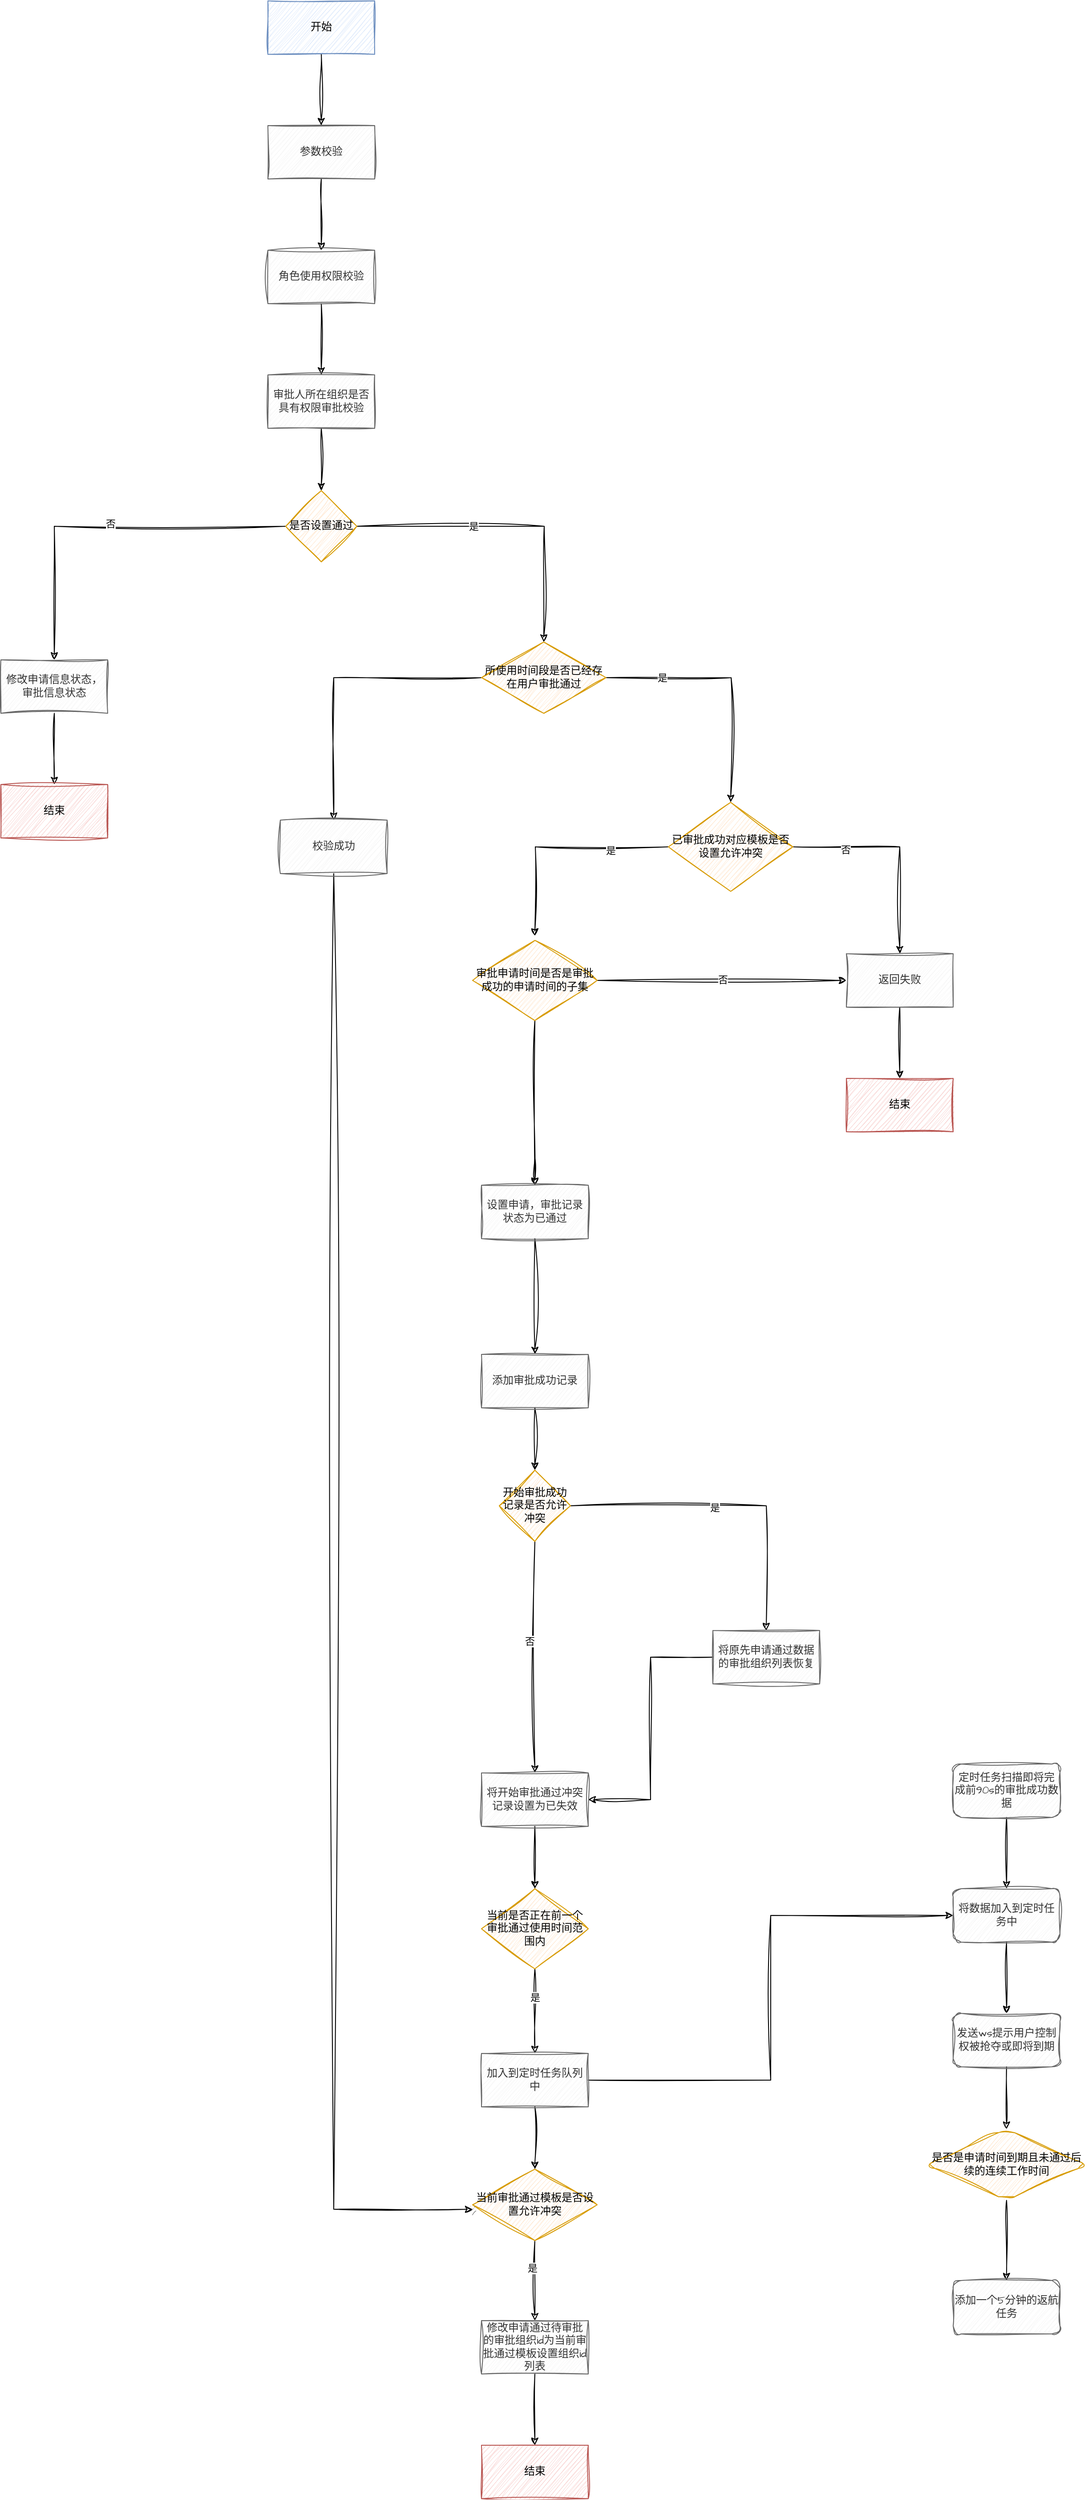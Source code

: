 <mxfile version="26.0.11">
  <diagram id="C5RBs43oDa-KdzZeNtuy" name="Page-1">
    <mxGraphModel dx="1061" dy="570" grid="1" gridSize="10" guides="1" tooltips="1" connect="1" arrows="1" fold="1" page="1" pageScale="1" pageWidth="827" pageHeight="1169" math="0" shadow="0">
      <root>
        <mxCell id="WIyWlLk6GJQsqaUBKTNV-0" />
        <mxCell id="WIyWlLk6GJQsqaUBKTNV-1" parent="WIyWlLk6GJQsqaUBKTNV-0" />
        <mxCell id="VaRAnJZeEG1DX4EoweuF-4" value="" style="edgeStyle=orthogonalEdgeStyle;rounded=0;sketch=1;hachureGap=4;jiggle=2;curveFitting=1;orthogonalLoop=1;jettySize=auto;html=1;fontFamily=Architects Daughter;fontSource=https%3A%2F%2Ffonts.googleapis.com%2Fcss%3Ffamily%3DArchitects%2BDaughter;" edge="1" parent="WIyWlLk6GJQsqaUBKTNV-1" source="VaRAnJZeEG1DX4EoweuF-2" target="VaRAnJZeEG1DX4EoweuF-3">
          <mxGeometry relative="1" as="geometry" />
        </mxCell>
        <mxCell id="VaRAnJZeEG1DX4EoweuF-2" value="开始" style="rounded=0;whiteSpace=wrap;html=1;sketch=1;hachureGap=4;jiggle=2;curveFitting=1;fontFamily=Architects Daughter;fontSource=https%3A%2F%2Ffonts.googleapis.com%2Fcss%3Ffamily%3DArchitects%2BDaughter;fillColor=#dae8fc;strokeColor=#6c8ebf;" vertex="1" parent="WIyWlLk6GJQsqaUBKTNV-1">
          <mxGeometry x="340" y="80" width="120" height="60" as="geometry" />
        </mxCell>
        <mxCell id="VaRAnJZeEG1DX4EoweuF-6" value="" style="edgeStyle=orthogonalEdgeStyle;rounded=0;sketch=1;hachureGap=4;jiggle=2;curveFitting=1;orthogonalLoop=1;jettySize=auto;html=1;fontFamily=Architects Daughter;fontSource=https%3A%2F%2Ffonts.googleapis.com%2Fcss%3Ffamily%3DArchitects%2BDaughter;" edge="1" parent="WIyWlLk6GJQsqaUBKTNV-1" source="VaRAnJZeEG1DX4EoweuF-3" target="VaRAnJZeEG1DX4EoweuF-5">
          <mxGeometry relative="1" as="geometry" />
        </mxCell>
        <mxCell id="VaRAnJZeEG1DX4EoweuF-3" value="参数校验" style="rounded=0;whiteSpace=wrap;html=1;sketch=1;hachureGap=4;jiggle=2;curveFitting=1;fontFamily=Architects Daughter;fontSource=https%3A%2F%2Ffonts.googleapis.com%2Fcss%3Ffamily%3DArchitects%2BDaughter;fillColor=#f5f5f5;strokeColor=#666666;fontColor=#333333;" vertex="1" parent="WIyWlLk6GJQsqaUBKTNV-1">
          <mxGeometry x="340" y="220" width="120" height="60" as="geometry" />
        </mxCell>
        <mxCell id="VaRAnJZeEG1DX4EoweuF-8" value="" style="edgeStyle=orthogonalEdgeStyle;rounded=0;sketch=1;hachureGap=4;jiggle=2;curveFitting=1;orthogonalLoop=1;jettySize=auto;html=1;fontFamily=Architects Daughter;fontSource=https%3A%2F%2Ffonts.googleapis.com%2Fcss%3Ffamily%3DArchitects%2BDaughter;" edge="1" parent="WIyWlLk6GJQsqaUBKTNV-1" source="VaRAnJZeEG1DX4EoweuF-5" target="VaRAnJZeEG1DX4EoweuF-7">
          <mxGeometry relative="1" as="geometry" />
        </mxCell>
        <mxCell id="VaRAnJZeEG1DX4EoweuF-5" value="角色使用权限校验" style="rounded=0;whiteSpace=wrap;html=1;sketch=1;hachureGap=4;jiggle=2;curveFitting=1;fontFamily=Architects Daughter;fontSource=https%3A%2F%2Ffonts.googleapis.com%2Fcss%3Ffamily%3DArchitects%2BDaughter;fillColor=#f5f5f5;strokeColor=#666666;fontColor=#333333;" vertex="1" parent="WIyWlLk6GJQsqaUBKTNV-1">
          <mxGeometry x="340" y="360" width="120" height="60" as="geometry" />
        </mxCell>
        <mxCell id="VaRAnJZeEG1DX4EoweuF-10" value="" style="edgeStyle=orthogonalEdgeStyle;rounded=0;sketch=1;hachureGap=4;jiggle=2;curveFitting=1;orthogonalLoop=1;jettySize=auto;html=1;fontFamily=Architects Daughter;fontSource=https%3A%2F%2Ffonts.googleapis.com%2Fcss%3Ffamily%3DArchitects%2BDaughter;" edge="1" parent="WIyWlLk6GJQsqaUBKTNV-1" source="VaRAnJZeEG1DX4EoweuF-7" target="VaRAnJZeEG1DX4EoweuF-9">
          <mxGeometry relative="1" as="geometry" />
        </mxCell>
        <mxCell id="VaRAnJZeEG1DX4EoweuF-7" value="审批人所在组织是否具有权限审批校验" style="rounded=0;whiteSpace=wrap;html=1;sketch=1;hachureGap=4;jiggle=2;curveFitting=1;fontFamily=Architects Daughter;fontSource=https%3A%2F%2Ffonts.googleapis.com%2Fcss%3Ffamily%3DArchitects%2BDaughter;fillColor=#f5f5f5;strokeColor=#666666;fontColor=#333333;" vertex="1" parent="WIyWlLk6GJQsqaUBKTNV-1">
          <mxGeometry x="340" y="500" width="120" height="60" as="geometry" />
        </mxCell>
        <mxCell id="VaRAnJZeEG1DX4EoweuF-12" value="" style="edgeStyle=orthogonalEdgeStyle;rounded=0;sketch=1;hachureGap=4;jiggle=2;curveFitting=1;orthogonalLoop=1;jettySize=auto;html=1;fontFamily=Architects Daughter;fontSource=https%3A%2F%2Ffonts.googleapis.com%2Fcss%3Ffamily%3DArchitects%2BDaughter;" edge="1" parent="WIyWlLk6GJQsqaUBKTNV-1" source="VaRAnJZeEG1DX4EoweuF-9" target="VaRAnJZeEG1DX4EoweuF-11">
          <mxGeometry relative="1" as="geometry" />
        </mxCell>
        <mxCell id="VaRAnJZeEG1DX4EoweuF-13" value="否" style="edgeLabel;html=1;align=center;verticalAlign=middle;resizable=0;points=[];sketch=1;hachureGap=4;jiggle=2;curveFitting=1;fontFamily=Architects Daughter;fontSource=https%3A%2F%2Ffonts.googleapis.com%2Fcss%3Ffamily%3DArchitects%2BDaughter;" vertex="1" connectable="0" parent="VaRAnJZeEG1DX4EoweuF-12">
          <mxGeometry x="-0.038" y="-3" relative="1" as="geometry">
            <mxPoint as="offset" />
          </mxGeometry>
        </mxCell>
        <mxCell id="VaRAnJZeEG1DX4EoweuF-14" style="edgeStyle=orthogonalEdgeStyle;rounded=0;sketch=1;hachureGap=4;jiggle=2;curveFitting=1;orthogonalLoop=1;jettySize=auto;html=1;fontFamily=Architects Daughter;fontSource=https%3A%2F%2Ffonts.googleapis.com%2Fcss%3Ffamily%3DArchitects%2BDaughter;" edge="1" parent="WIyWlLk6GJQsqaUBKTNV-1" source="VaRAnJZeEG1DX4EoweuF-9">
          <mxGeometry relative="1" as="geometry">
            <mxPoint x="650" y="800" as="targetPoint" />
          </mxGeometry>
        </mxCell>
        <mxCell id="VaRAnJZeEG1DX4EoweuF-16" value="是" style="edgeLabel;html=1;align=center;verticalAlign=middle;resizable=0;points=[];sketch=1;hachureGap=4;jiggle=2;curveFitting=1;fontFamily=Architects Daughter;fontSource=https%3A%2F%2Ffonts.googleapis.com%2Fcss%3Ffamily%3DArchitects%2BDaughter;" vertex="1" connectable="0" parent="VaRAnJZeEG1DX4EoweuF-14">
          <mxGeometry x="-0.231" relative="1" as="geometry">
            <mxPoint as="offset" />
          </mxGeometry>
        </mxCell>
        <mxCell id="VaRAnJZeEG1DX4EoweuF-9" value="是否设置通过" style="rhombus;whiteSpace=wrap;html=1;fontFamily=Architects Daughter;fillColor=#ffe6cc;strokeColor=#d79b00;rounded=0;sketch=1;hachureGap=4;jiggle=2;curveFitting=1;fontSource=https%3A%2F%2Ffonts.googleapis.com%2Fcss%3Ffamily%3DArchitects%2BDaughter;" vertex="1" parent="WIyWlLk6GJQsqaUBKTNV-1">
          <mxGeometry x="360" y="630" width="80" height="80" as="geometry" />
        </mxCell>
        <mxCell id="VaRAnJZeEG1DX4EoweuF-47" value="" style="edgeStyle=orthogonalEdgeStyle;rounded=0;sketch=1;hachureGap=4;jiggle=2;curveFitting=1;orthogonalLoop=1;jettySize=auto;html=1;fontFamily=Architects Daughter;fontSource=https%3A%2F%2Ffonts.googleapis.com%2Fcss%3Ffamily%3DArchitects%2BDaughter;" edge="1" parent="WIyWlLk6GJQsqaUBKTNV-1" source="VaRAnJZeEG1DX4EoweuF-11" target="VaRAnJZeEG1DX4EoweuF-46">
          <mxGeometry relative="1" as="geometry" />
        </mxCell>
        <mxCell id="VaRAnJZeEG1DX4EoweuF-11" value="修改申请信息状态，审批信息状态" style="whiteSpace=wrap;html=1;fontFamily=Architects Daughter;fillColor=#f5f5f5;strokeColor=#666666;fontColor=#333333;rounded=0;sketch=1;hachureGap=4;jiggle=2;curveFitting=1;fontSource=https%3A%2F%2Ffonts.googleapis.com%2Fcss%3Ffamily%3DArchitects%2BDaughter;" vertex="1" parent="WIyWlLk6GJQsqaUBKTNV-1">
          <mxGeometry x="40" y="820" width="120" height="60" as="geometry" />
        </mxCell>
        <mxCell id="VaRAnJZeEG1DX4EoweuF-20" style="edgeStyle=orthogonalEdgeStyle;rounded=0;sketch=1;hachureGap=4;jiggle=2;curveFitting=1;orthogonalLoop=1;jettySize=auto;html=1;fontFamily=Architects Daughter;fontSource=https%3A%2F%2Ffonts.googleapis.com%2Fcss%3Ffamily%3DArchitects%2BDaughter;" edge="1" parent="WIyWlLk6GJQsqaUBKTNV-1" source="VaRAnJZeEG1DX4EoweuF-17">
          <mxGeometry relative="1" as="geometry">
            <mxPoint x="860" y="980" as="targetPoint" />
          </mxGeometry>
        </mxCell>
        <mxCell id="VaRAnJZeEG1DX4EoweuF-22" value="是" style="edgeLabel;html=1;align=center;verticalAlign=middle;resizable=0;points=[];sketch=1;hachureGap=4;jiggle=2;curveFitting=1;fontFamily=Architects Daughter;fontSource=https%3A%2F%2Ffonts.googleapis.com%2Fcss%3Ffamily%3DArchitects%2BDaughter;" vertex="1" connectable="0" parent="VaRAnJZeEG1DX4EoweuF-20">
          <mxGeometry x="-0.551" relative="1" as="geometry">
            <mxPoint as="offset" />
          </mxGeometry>
        </mxCell>
        <mxCell id="VaRAnJZeEG1DX4EoweuF-95" style="edgeStyle=orthogonalEdgeStyle;rounded=0;sketch=1;hachureGap=4;jiggle=2;curveFitting=1;orthogonalLoop=1;jettySize=auto;html=1;exitX=0;exitY=0.5;exitDx=0;exitDy=0;entryX=0.5;entryY=0;entryDx=0;entryDy=0;fontFamily=Architects Daughter;fontSource=https%3A%2F%2Ffonts.googleapis.com%2Fcss%3Ffamily%3DArchitects%2BDaughter;" edge="1" parent="WIyWlLk6GJQsqaUBKTNV-1" source="VaRAnJZeEG1DX4EoweuF-17" target="VaRAnJZeEG1DX4EoweuF-21">
          <mxGeometry relative="1" as="geometry" />
        </mxCell>
        <mxCell id="VaRAnJZeEG1DX4EoweuF-17" value="所使用时间段是否已经存在用户审批通过" style="rhombus;whiteSpace=wrap;html=1;fontFamily=Architects Daughter;fillColor=#ffe6cc;strokeColor=#d79b00;rounded=0;sketch=1;hachureGap=4;jiggle=2;curveFitting=1;fontSource=https%3A%2F%2Ffonts.googleapis.com%2Fcss%3Ffamily%3DArchitects%2BDaughter;" vertex="1" parent="WIyWlLk6GJQsqaUBKTNV-1">
          <mxGeometry x="580" y="800" width="140" height="80" as="geometry" />
        </mxCell>
        <mxCell id="VaRAnJZeEG1DX4EoweuF-102" value="" style="edgeStyle=orthogonalEdgeStyle;rounded=0;sketch=1;hachureGap=4;jiggle=2;curveFitting=1;orthogonalLoop=1;jettySize=auto;html=1;fontFamily=Architects Daughter;fontSource=https%3A%2F%2Ffonts.googleapis.com%2Fcss%3Ffamily%3DArchitects%2BDaughter;" edge="1" parent="WIyWlLk6GJQsqaUBKTNV-1" source="VaRAnJZeEG1DX4EoweuF-21" target="VaRAnJZeEG1DX4EoweuF-101">
          <mxGeometry relative="1" as="geometry">
            <Array as="points">
              <mxPoint x="414" y="2560" />
            </Array>
          </mxGeometry>
        </mxCell>
        <mxCell id="VaRAnJZeEG1DX4EoweuF-21" value="校验成功" style="whiteSpace=wrap;html=1;fontFamily=Architects Daughter;fillColor=#f5f5f5;strokeColor=#666666;fontColor=#333333;rounded=0;sketch=1;hachureGap=4;jiggle=2;curveFitting=1;fontSource=https%3A%2F%2Ffonts.googleapis.com%2Fcss%3Ffamily%3DArchitects%2BDaughter;" vertex="1" parent="WIyWlLk6GJQsqaUBKTNV-1">
          <mxGeometry x="354" y="1000" width="120" height="60" as="geometry" />
        </mxCell>
        <mxCell id="VaRAnJZeEG1DX4EoweuF-27" value="" style="edgeStyle=orthogonalEdgeStyle;rounded=0;sketch=1;hachureGap=4;jiggle=2;curveFitting=1;orthogonalLoop=1;jettySize=auto;html=1;fontFamily=Architects Daughter;fontSource=https%3A%2F%2Ffonts.googleapis.com%2Fcss%3Ffamily%3DArchitects%2BDaughter;" edge="1" parent="WIyWlLk6GJQsqaUBKTNV-1" source="VaRAnJZeEG1DX4EoweuF-23" target="VaRAnJZeEG1DX4EoweuF-26">
          <mxGeometry relative="1" as="geometry" />
        </mxCell>
        <mxCell id="VaRAnJZeEG1DX4EoweuF-28" value="否" style="edgeLabel;html=1;align=center;verticalAlign=middle;resizable=0;points=[];sketch=1;hachureGap=4;jiggle=2;curveFitting=1;fontFamily=Architects Daughter;fontSource=https%3A%2F%2Ffonts.googleapis.com%2Fcss%3Ffamily%3DArchitects%2BDaughter;" vertex="1" connectable="0" parent="VaRAnJZeEG1DX4EoweuF-27">
          <mxGeometry x="-0.509" y="-3" relative="1" as="geometry">
            <mxPoint as="offset" />
          </mxGeometry>
        </mxCell>
        <mxCell id="VaRAnJZeEG1DX4EoweuF-33" value="" style="edgeStyle=orthogonalEdgeStyle;rounded=0;sketch=1;hachureGap=4;jiggle=2;curveFitting=1;orthogonalLoop=1;jettySize=auto;html=1;fontFamily=Architects Daughter;fontSource=https%3A%2F%2Ffonts.googleapis.com%2Fcss%3Ffamily%3DArchitects%2BDaughter;" edge="1" parent="WIyWlLk6GJQsqaUBKTNV-1" source="VaRAnJZeEG1DX4EoweuF-23">
          <mxGeometry relative="1" as="geometry">
            <mxPoint x="640" y="1130" as="targetPoint" />
          </mxGeometry>
        </mxCell>
        <mxCell id="VaRAnJZeEG1DX4EoweuF-34" value="是" style="edgeLabel;html=1;align=center;verticalAlign=middle;resizable=0;points=[];sketch=1;hachureGap=4;jiggle=2;curveFitting=1;fontFamily=Architects Daughter;fontSource=https%3A%2F%2Ffonts.googleapis.com%2Fcss%3Ffamily%3DArchitects%2BDaughter;" vertex="1" connectable="0" parent="VaRAnJZeEG1DX4EoweuF-33">
          <mxGeometry x="-0.475" y="4" relative="1" as="geometry">
            <mxPoint as="offset" />
          </mxGeometry>
        </mxCell>
        <mxCell id="VaRAnJZeEG1DX4EoweuF-23" value="已审批成功对应模板是否设置允许冲突" style="rhombus;whiteSpace=wrap;html=1;fontFamily=Architects Daughter;fillColor=#ffe6cc;strokeColor=#d79b00;rounded=0;sketch=1;hachureGap=4;jiggle=2;curveFitting=1;fontSource=https%3A%2F%2Ffonts.googleapis.com%2Fcss%3Ffamily%3DArchitects%2BDaughter;" vertex="1" parent="WIyWlLk6GJQsqaUBKTNV-1">
          <mxGeometry x="790" y="980" width="140" height="100" as="geometry" />
        </mxCell>
        <mxCell id="VaRAnJZeEG1DX4EoweuF-49" value="" style="edgeStyle=orthogonalEdgeStyle;rounded=0;sketch=1;hachureGap=4;jiggle=2;curveFitting=1;orthogonalLoop=1;jettySize=auto;html=1;fontFamily=Architects Daughter;fontSource=https%3A%2F%2Ffonts.googleapis.com%2Fcss%3Ffamily%3DArchitects%2BDaughter;" edge="1" parent="WIyWlLk6GJQsqaUBKTNV-1" source="VaRAnJZeEG1DX4EoweuF-26" target="VaRAnJZeEG1DX4EoweuF-48">
          <mxGeometry relative="1" as="geometry" />
        </mxCell>
        <mxCell id="VaRAnJZeEG1DX4EoweuF-26" value="返回失败" style="whiteSpace=wrap;html=1;fontFamily=Architects Daughter;fillColor=#f5f5f5;strokeColor=#666666;fontColor=#333333;rounded=0;sketch=1;hachureGap=4;jiggle=2;curveFitting=1;fontSource=https%3A%2F%2Ffonts.googleapis.com%2Fcss%3Ffamily%3DArchitects%2BDaughter;" vertex="1" parent="WIyWlLk6GJQsqaUBKTNV-1">
          <mxGeometry x="990" y="1150" width="120" height="60" as="geometry" />
        </mxCell>
        <mxCell id="VaRAnJZeEG1DX4EoweuF-36" style="edgeStyle=orthogonalEdgeStyle;rounded=0;sketch=1;hachureGap=4;jiggle=2;curveFitting=1;orthogonalLoop=1;jettySize=auto;html=1;entryX=0;entryY=0.5;entryDx=0;entryDy=0;fontFamily=Architects Daughter;fontSource=https%3A%2F%2Ffonts.googleapis.com%2Fcss%3Ffamily%3DArchitects%2BDaughter;" edge="1" parent="WIyWlLk6GJQsqaUBKTNV-1" source="VaRAnJZeEG1DX4EoweuF-35" target="VaRAnJZeEG1DX4EoweuF-26">
          <mxGeometry relative="1" as="geometry" />
        </mxCell>
        <mxCell id="VaRAnJZeEG1DX4EoweuF-37" value="否" style="edgeLabel;html=1;align=center;verticalAlign=middle;resizable=0;points=[];sketch=1;hachureGap=4;jiggle=2;curveFitting=1;fontFamily=Architects Daughter;fontSource=https%3A%2F%2Ffonts.googleapis.com%2Fcss%3Ffamily%3DArchitects%2BDaughter;" vertex="1" connectable="0" parent="VaRAnJZeEG1DX4EoweuF-36">
          <mxGeometry x="0.003" y="1" relative="1" as="geometry">
            <mxPoint as="offset" />
          </mxGeometry>
        </mxCell>
        <mxCell id="VaRAnJZeEG1DX4EoweuF-65" style="edgeStyle=orthogonalEdgeStyle;rounded=0;sketch=1;hachureGap=4;jiggle=2;curveFitting=1;orthogonalLoop=1;jettySize=auto;html=1;exitX=0.5;exitY=1;exitDx=0;exitDy=0;entryX=0.5;entryY=0;entryDx=0;entryDy=0;fontFamily=Architects Daughter;fontSource=https%3A%2F%2Ffonts.googleapis.com%2Fcss%3Ffamily%3DArchitects%2BDaughter;" edge="1" parent="WIyWlLk6GJQsqaUBKTNV-1" source="VaRAnJZeEG1DX4EoweuF-35" target="VaRAnJZeEG1DX4EoweuF-42">
          <mxGeometry relative="1" as="geometry" />
        </mxCell>
        <mxCell id="VaRAnJZeEG1DX4EoweuF-35" value="审批申请时间是否是审批成功的申请时间的子集" style="rhombus;whiteSpace=wrap;html=1;fontFamily=Architects Daughter;fillColor=#ffe6cc;strokeColor=#d79b00;rounded=0;sketch=1;hachureGap=4;jiggle=2;curveFitting=1;fontSource=https%3A%2F%2Ffonts.googleapis.com%2Fcss%3Ffamily%3DArchitects%2BDaughter;" vertex="1" parent="WIyWlLk6GJQsqaUBKTNV-1">
          <mxGeometry x="570" y="1135" width="140" height="90" as="geometry" />
        </mxCell>
        <mxCell id="VaRAnJZeEG1DX4EoweuF-43" value="" style="edgeStyle=orthogonalEdgeStyle;rounded=0;sketch=1;hachureGap=4;jiggle=2;curveFitting=1;orthogonalLoop=1;jettySize=auto;html=1;fontFamily=Architects Daughter;fontSource=https%3A%2F%2Ffonts.googleapis.com%2Fcss%3Ffamily%3DArchitects%2BDaughter;" edge="1" parent="WIyWlLk6GJQsqaUBKTNV-1" target="VaRAnJZeEG1DX4EoweuF-42">
          <mxGeometry relative="1" as="geometry">
            <mxPoint x="640" y="1380" as="sourcePoint" />
            <Array as="points">
              <mxPoint x="641" y="1450" />
            </Array>
          </mxGeometry>
        </mxCell>
        <mxCell id="VaRAnJZeEG1DX4EoweuF-45" value="" style="edgeStyle=orthogonalEdgeStyle;rounded=0;sketch=1;hachureGap=4;jiggle=2;curveFitting=1;orthogonalLoop=1;jettySize=auto;html=1;fontFamily=Architects Daughter;fontSource=https%3A%2F%2Ffonts.googleapis.com%2Fcss%3Ffamily%3DArchitects%2BDaughter;" edge="1" parent="WIyWlLk6GJQsqaUBKTNV-1" source="VaRAnJZeEG1DX4EoweuF-42" target="VaRAnJZeEG1DX4EoweuF-44">
          <mxGeometry relative="1" as="geometry" />
        </mxCell>
        <mxCell id="VaRAnJZeEG1DX4EoweuF-42" value="设置申请，审批记录状态为已通过" style="whiteSpace=wrap;html=1;fontFamily=Architects Daughter;fillColor=#f5f5f5;strokeColor=#666666;fontColor=#333333;rounded=0;sketch=1;hachureGap=4;jiggle=2;curveFitting=1;fontSource=https%3A%2F%2Ffonts.googleapis.com%2Fcss%3Ffamily%3DArchitects%2BDaughter;" vertex="1" parent="WIyWlLk6GJQsqaUBKTNV-1">
          <mxGeometry x="580" y="1410" width="120" height="60" as="geometry" />
        </mxCell>
        <mxCell id="VaRAnJZeEG1DX4EoweuF-55" value="" style="edgeStyle=orthogonalEdgeStyle;rounded=0;sketch=1;hachureGap=4;jiggle=2;curveFitting=1;orthogonalLoop=1;jettySize=auto;html=1;fontFamily=Architects Daughter;fontSource=https%3A%2F%2Ffonts.googleapis.com%2Fcss%3Ffamily%3DArchitects%2BDaughter;" edge="1" parent="WIyWlLk6GJQsqaUBKTNV-1" source="VaRAnJZeEG1DX4EoweuF-44" target="VaRAnJZeEG1DX4EoweuF-54">
          <mxGeometry relative="1" as="geometry" />
        </mxCell>
        <mxCell id="VaRAnJZeEG1DX4EoweuF-44" value="添加审批成功记录" style="whiteSpace=wrap;html=1;fontFamily=Architects Daughter;fillColor=#f5f5f5;strokeColor=#666666;fontColor=#333333;rounded=0;sketch=1;hachureGap=4;jiggle=2;curveFitting=1;fontSource=https%3A%2F%2Ffonts.googleapis.com%2Fcss%3Ffamily%3DArchitects%2BDaughter;" vertex="1" parent="WIyWlLk6GJQsqaUBKTNV-1">
          <mxGeometry x="580" y="1600" width="120" height="60" as="geometry" />
        </mxCell>
        <mxCell id="VaRAnJZeEG1DX4EoweuF-46" value="结束" style="whiteSpace=wrap;html=1;fontFamily=Architects Daughter;fillColor=#f8cecc;strokeColor=#b85450;rounded=0;sketch=1;hachureGap=4;jiggle=2;curveFitting=1;fontSource=https%3A%2F%2Ffonts.googleapis.com%2Fcss%3Ffamily%3DArchitects%2BDaughter;" vertex="1" parent="WIyWlLk6GJQsqaUBKTNV-1">
          <mxGeometry x="40" y="960" width="120" height="60" as="geometry" />
        </mxCell>
        <mxCell id="VaRAnJZeEG1DX4EoweuF-48" value="结束" style="whiteSpace=wrap;html=1;fontFamily=Architects Daughter;fillColor=#f8cecc;strokeColor=#b85450;rounded=0;sketch=1;hachureGap=4;jiggle=2;curveFitting=1;fontSource=https%3A%2F%2Ffonts.googleapis.com%2Fcss%3Ffamily%3DArchitects%2BDaughter;" vertex="1" parent="WIyWlLk6GJQsqaUBKTNV-1">
          <mxGeometry x="990" y="1290" width="120" height="60" as="geometry" />
        </mxCell>
        <mxCell id="VaRAnJZeEG1DX4EoweuF-58" value="" style="edgeStyle=orthogonalEdgeStyle;rounded=0;sketch=1;hachureGap=4;jiggle=2;curveFitting=1;orthogonalLoop=1;jettySize=auto;html=1;fontFamily=Architects Daughter;fontSource=https%3A%2F%2Ffonts.googleapis.com%2Fcss%3Ffamily%3DArchitects%2BDaughter;" edge="1" parent="WIyWlLk6GJQsqaUBKTNV-1" source="VaRAnJZeEG1DX4EoweuF-54" target="VaRAnJZeEG1DX4EoweuF-57">
          <mxGeometry relative="1" as="geometry" />
        </mxCell>
        <mxCell id="VaRAnJZeEG1DX4EoweuF-59" value="是" style="edgeLabel;html=1;align=center;verticalAlign=middle;resizable=0;points=[];sketch=1;hachureGap=4;jiggle=2;curveFitting=1;fontFamily=Architects Daughter;fontSource=https%3A%2F%2Ffonts.googleapis.com%2Fcss%3Ffamily%3DArchitects%2BDaughter;" vertex="1" connectable="0" parent="VaRAnJZeEG1DX4EoweuF-58">
          <mxGeometry x="-0.104" y="-2" relative="1" as="geometry">
            <mxPoint as="offset" />
          </mxGeometry>
        </mxCell>
        <mxCell id="VaRAnJZeEG1DX4EoweuF-63" value="" style="edgeStyle=orthogonalEdgeStyle;rounded=0;sketch=1;hachureGap=4;jiggle=2;curveFitting=1;orthogonalLoop=1;jettySize=auto;html=1;fontFamily=Architects Daughter;fontSource=https%3A%2F%2Ffonts.googleapis.com%2Fcss%3Ffamily%3DArchitects%2BDaughter;" edge="1" parent="WIyWlLk6GJQsqaUBKTNV-1" source="VaRAnJZeEG1DX4EoweuF-54" target="VaRAnJZeEG1DX4EoweuF-62">
          <mxGeometry relative="1" as="geometry" />
        </mxCell>
        <mxCell id="VaRAnJZeEG1DX4EoweuF-64" value="否" style="edgeLabel;html=1;align=center;verticalAlign=middle;resizable=0;points=[];sketch=1;hachureGap=4;jiggle=2;curveFitting=1;fontFamily=Architects Daughter;fontSource=https%3A%2F%2Ffonts.googleapis.com%2Fcss%3Ffamily%3DArchitects%2BDaughter;" vertex="1" connectable="0" parent="VaRAnJZeEG1DX4EoweuF-63">
          <mxGeometry x="-0.142" y="-6" relative="1" as="geometry">
            <mxPoint as="offset" />
          </mxGeometry>
        </mxCell>
        <mxCell id="VaRAnJZeEG1DX4EoweuF-54" value="开始审批成功记录是否允许冲突" style="rhombus;whiteSpace=wrap;html=1;fontFamily=Architects Daughter;fillColor=#ffe6cc;strokeColor=#d79b00;rounded=0;sketch=1;hachureGap=4;jiggle=2;curveFitting=1;fontSource=https%3A%2F%2Ffonts.googleapis.com%2Fcss%3Ffamily%3DArchitects%2BDaughter;" vertex="1" parent="WIyWlLk6GJQsqaUBKTNV-1">
          <mxGeometry x="600" y="1730" width="80" height="80" as="geometry" />
        </mxCell>
        <mxCell id="VaRAnJZeEG1DX4EoweuF-67" style="edgeStyle=orthogonalEdgeStyle;rounded=0;sketch=1;hachureGap=4;jiggle=2;curveFitting=1;orthogonalLoop=1;jettySize=auto;html=1;entryX=1;entryY=0.5;entryDx=0;entryDy=0;fontFamily=Architects Daughter;fontSource=https%3A%2F%2Ffonts.googleapis.com%2Fcss%3Ffamily%3DArchitects%2BDaughter;" edge="1" parent="WIyWlLk6GJQsqaUBKTNV-1" source="VaRAnJZeEG1DX4EoweuF-57" target="VaRAnJZeEG1DX4EoweuF-62">
          <mxGeometry relative="1" as="geometry" />
        </mxCell>
        <mxCell id="VaRAnJZeEG1DX4EoweuF-57" value="将原先申请通过数据的审批组织列表恢复" style="whiteSpace=wrap;html=1;fontFamily=Architects Daughter;fillColor=#f5f5f5;strokeColor=#666666;rounded=0;sketch=1;hachureGap=4;jiggle=2;curveFitting=1;fontSource=https%3A%2F%2Ffonts.googleapis.com%2Fcss%3Ffamily%3DArchitects%2BDaughter;fontColor=#333333;" vertex="1" parent="WIyWlLk6GJQsqaUBKTNV-1">
          <mxGeometry x="840" y="1910" width="120" height="60" as="geometry" />
        </mxCell>
        <mxCell id="VaRAnJZeEG1DX4EoweuF-71" value="" style="edgeStyle=orthogonalEdgeStyle;rounded=0;sketch=1;hachureGap=4;jiggle=2;curveFitting=1;orthogonalLoop=1;jettySize=auto;html=1;fontFamily=Architects Daughter;fontSource=https%3A%2F%2Ffonts.googleapis.com%2Fcss%3Ffamily%3DArchitects%2BDaughter;" edge="1" parent="WIyWlLk6GJQsqaUBKTNV-1" source="VaRAnJZeEG1DX4EoweuF-62" target="VaRAnJZeEG1DX4EoweuF-70">
          <mxGeometry relative="1" as="geometry" />
        </mxCell>
        <mxCell id="VaRAnJZeEG1DX4EoweuF-62" value="将开始审批通过冲突记录设置为已失效" style="whiteSpace=wrap;html=1;fontFamily=Architects Daughter;fillColor=#f5f5f5;strokeColor=#666666;rounded=0;sketch=1;hachureGap=4;jiggle=2;curveFitting=1;fontSource=https%3A%2F%2Ffonts.googleapis.com%2Fcss%3Ffamily%3DArchitects%2BDaughter;fontColor=#333333;" vertex="1" parent="WIyWlLk6GJQsqaUBKTNV-1">
          <mxGeometry x="580" y="2070" width="120" height="60" as="geometry" />
        </mxCell>
        <mxCell id="VaRAnJZeEG1DX4EoweuF-73" value="" style="edgeStyle=orthogonalEdgeStyle;rounded=0;sketch=1;hachureGap=4;jiggle=2;curveFitting=1;orthogonalLoop=1;jettySize=auto;html=1;fontFamily=Architects Daughter;fontSource=https%3A%2F%2Ffonts.googleapis.com%2Fcss%3Ffamily%3DArchitects%2BDaughter;" edge="1" parent="WIyWlLk6GJQsqaUBKTNV-1" source="VaRAnJZeEG1DX4EoweuF-70" target="VaRAnJZeEG1DX4EoweuF-72">
          <mxGeometry relative="1" as="geometry" />
        </mxCell>
        <mxCell id="VaRAnJZeEG1DX4EoweuF-74" value="是" style="edgeLabel;html=1;align=center;verticalAlign=middle;resizable=0;points=[];sketch=1;hachureGap=4;jiggle=2;curveFitting=1;fontFamily=Architects Daughter;fontSource=https%3A%2F%2Ffonts.googleapis.com%2Fcss%3Ffamily%3DArchitects%2BDaughter;" vertex="1" connectable="0" parent="VaRAnJZeEG1DX4EoweuF-73">
          <mxGeometry x="-0.326" relative="1" as="geometry">
            <mxPoint as="offset" />
          </mxGeometry>
        </mxCell>
        <mxCell id="VaRAnJZeEG1DX4EoweuF-70" value="当前是否正在前一个审批通过使用时间范围内" style="rhombus;whiteSpace=wrap;html=1;fontFamily=Architects Daughter;fillColor=#ffe6cc;strokeColor=#d79b00;rounded=0;sketch=1;hachureGap=4;jiggle=2;curveFitting=1;fontSource=https%3A%2F%2Ffonts.googleapis.com%2Fcss%3Ffamily%3DArchitects%2BDaughter;" vertex="1" parent="WIyWlLk6GJQsqaUBKTNV-1">
          <mxGeometry x="580" y="2200" width="120" height="90" as="geometry" />
        </mxCell>
        <mxCell id="VaRAnJZeEG1DX4EoweuF-76" value="" style="edgeStyle=orthogonalEdgeStyle;rounded=0;sketch=1;hachureGap=4;jiggle=2;curveFitting=1;orthogonalLoop=1;jettySize=auto;html=1;fontFamily=Architects Daughter;fontSource=https%3A%2F%2Ffonts.googleapis.com%2Fcss%3Ffamily%3DArchitects%2BDaughter;" edge="1" parent="WIyWlLk6GJQsqaUBKTNV-1" source="VaRAnJZeEG1DX4EoweuF-72" target="VaRAnJZeEG1DX4EoweuF-75">
          <mxGeometry relative="1" as="geometry" />
        </mxCell>
        <mxCell id="VaRAnJZeEG1DX4EoweuF-87" style="edgeStyle=orthogonalEdgeStyle;rounded=0;sketch=1;hachureGap=4;jiggle=2;curveFitting=1;orthogonalLoop=1;jettySize=auto;html=1;exitX=1;exitY=0.5;exitDx=0;exitDy=0;entryX=0;entryY=0.5;entryDx=0;entryDy=0;fontFamily=Architects Daughter;fontSource=https%3A%2F%2Ffonts.googleapis.com%2Fcss%3Ffamily%3DArchitects%2BDaughter;" edge="1" parent="WIyWlLk6GJQsqaUBKTNV-1" source="VaRAnJZeEG1DX4EoweuF-72" target="VaRAnJZeEG1DX4EoweuF-83">
          <mxGeometry relative="1" as="geometry" />
        </mxCell>
        <mxCell id="VaRAnJZeEG1DX4EoweuF-72" value="加入到定时任务队列中" style="whiteSpace=wrap;html=1;fontFamily=Architects Daughter;fillColor=#f5f5f5;strokeColor=#666666;rounded=0;sketch=1;hachureGap=4;jiggle=2;curveFitting=1;fontSource=https%3A%2F%2Ffonts.googleapis.com%2Fcss%3Ffamily%3DArchitects%2BDaughter;fontColor=#333333;" vertex="1" parent="WIyWlLk6GJQsqaUBKTNV-1">
          <mxGeometry x="580" y="2385" width="120" height="60" as="geometry" />
        </mxCell>
        <mxCell id="VaRAnJZeEG1DX4EoweuF-78" value="" style="edgeStyle=orthogonalEdgeStyle;rounded=0;sketch=1;hachureGap=4;jiggle=2;curveFitting=1;orthogonalLoop=1;jettySize=auto;html=1;fontFamily=Architects Daughter;fontSource=https%3A%2F%2Ffonts.googleapis.com%2Fcss%3Ffamily%3DArchitects%2BDaughter;" edge="1" parent="WIyWlLk6GJQsqaUBKTNV-1" source="VaRAnJZeEG1DX4EoweuF-75" target="VaRAnJZeEG1DX4EoweuF-77">
          <mxGeometry relative="1" as="geometry" />
        </mxCell>
        <mxCell id="VaRAnJZeEG1DX4EoweuF-79" value="是" style="edgeLabel;html=1;align=center;verticalAlign=middle;resizable=0;points=[];sketch=1;hachureGap=4;jiggle=2;curveFitting=1;fontFamily=Architects Daughter;fontSource=https%3A%2F%2Ffonts.googleapis.com%2Fcss%3Ffamily%3DArchitects%2BDaughter;" vertex="1" connectable="0" parent="VaRAnJZeEG1DX4EoweuF-78">
          <mxGeometry x="-0.311" y="-3" relative="1" as="geometry">
            <mxPoint as="offset" />
          </mxGeometry>
        </mxCell>
        <mxCell id="VaRAnJZeEG1DX4EoweuF-75" value="当前审批通过模板是否设置允许冲突" style="rhombus;whiteSpace=wrap;html=1;fontFamily=Architects Daughter;fillColor=#ffe6cc;strokeColor=#d79b00;rounded=0;sketch=1;hachureGap=4;jiggle=2;curveFitting=1;fontSource=https%3A%2F%2Ffonts.googleapis.com%2Fcss%3Ffamily%3DArchitects%2BDaughter;" vertex="1" parent="WIyWlLk6GJQsqaUBKTNV-1">
          <mxGeometry x="570" y="2515" width="140" height="80" as="geometry" />
        </mxCell>
        <mxCell id="VaRAnJZeEG1DX4EoweuF-93" value="" style="edgeStyle=orthogonalEdgeStyle;rounded=0;sketch=1;hachureGap=4;jiggle=2;curveFitting=1;orthogonalLoop=1;jettySize=auto;html=1;fontFamily=Architects Daughter;fontSource=https%3A%2F%2Ffonts.googleapis.com%2Fcss%3Ffamily%3DArchitects%2BDaughter;" edge="1" parent="WIyWlLk6GJQsqaUBKTNV-1" source="VaRAnJZeEG1DX4EoweuF-77" target="VaRAnJZeEG1DX4EoweuF-92">
          <mxGeometry relative="1" as="geometry" />
        </mxCell>
        <mxCell id="VaRAnJZeEG1DX4EoweuF-77" value="修改申请通过待审批的审批组织id为当前审批通过模板设置组织id列表" style="whiteSpace=wrap;html=1;fontFamily=Architects Daughter;fillColor=#f5f5f5;strokeColor=#666666;fontColor=#333333;rounded=0;sketch=1;hachureGap=4;jiggle=2;curveFitting=1;fontSource=https%3A%2F%2Ffonts.googleapis.com%2Fcss%3Ffamily%3DArchitects%2BDaughter;" vertex="1" parent="WIyWlLk6GJQsqaUBKTNV-1">
          <mxGeometry x="580" y="2685" width="120" height="60" as="geometry" />
        </mxCell>
        <mxCell id="VaRAnJZeEG1DX4EoweuF-84" value="" style="edgeStyle=orthogonalEdgeStyle;rounded=0;sketch=1;hachureGap=4;jiggle=2;curveFitting=1;orthogonalLoop=1;jettySize=auto;html=1;fontFamily=Architects Daughter;fontSource=https%3A%2F%2Ffonts.googleapis.com%2Fcss%3Ffamily%3DArchitects%2BDaughter;" edge="1" parent="WIyWlLk6GJQsqaUBKTNV-1" source="VaRAnJZeEG1DX4EoweuF-81" target="VaRAnJZeEG1DX4EoweuF-83">
          <mxGeometry relative="1" as="geometry" />
        </mxCell>
        <mxCell id="VaRAnJZeEG1DX4EoweuF-81" value="定时任务扫描即将完成前90s的审批成功数据" style="rounded=1;whiteSpace=wrap;html=1;sketch=1;hachureGap=4;jiggle=2;curveFitting=1;fontFamily=Architects Daughter;fontSource=https%3A%2F%2Ffonts.googleapis.com%2Fcss%3Ffamily%3DArchitects%2BDaughter;fillColor=#f5f5f5;fontColor=#333333;strokeColor=#666666;" vertex="1" parent="WIyWlLk6GJQsqaUBKTNV-1">
          <mxGeometry x="1110" y="2060" width="120" height="60" as="geometry" />
        </mxCell>
        <mxCell id="VaRAnJZeEG1DX4EoweuF-86" value="" style="edgeStyle=orthogonalEdgeStyle;rounded=0;sketch=1;hachureGap=4;jiggle=2;curveFitting=1;orthogonalLoop=1;jettySize=auto;html=1;fontFamily=Architects Daughter;fontSource=https%3A%2F%2Ffonts.googleapis.com%2Fcss%3Ffamily%3DArchitects%2BDaughter;" edge="1" parent="WIyWlLk6GJQsqaUBKTNV-1" source="VaRAnJZeEG1DX4EoweuF-83" target="VaRAnJZeEG1DX4EoweuF-85">
          <mxGeometry relative="1" as="geometry" />
        </mxCell>
        <mxCell id="VaRAnJZeEG1DX4EoweuF-83" value="将数据加入到定时任务中" style="whiteSpace=wrap;html=1;fontFamily=Architects Daughter;fillColor=#f5f5f5;strokeColor=#666666;fontColor=#333333;rounded=1;sketch=1;hachureGap=4;jiggle=2;curveFitting=1;fontSource=https%3A%2F%2Ffonts.googleapis.com%2Fcss%3Ffamily%3DArchitects%2BDaughter;" vertex="1" parent="WIyWlLk6GJQsqaUBKTNV-1">
          <mxGeometry x="1110" y="2200" width="120" height="60" as="geometry" />
        </mxCell>
        <mxCell id="VaRAnJZeEG1DX4EoweuF-89" value="" style="edgeStyle=orthogonalEdgeStyle;rounded=0;sketch=1;hachureGap=4;jiggle=2;curveFitting=1;orthogonalLoop=1;jettySize=auto;html=1;fontFamily=Architects Daughter;fontSource=https%3A%2F%2Ffonts.googleapis.com%2Fcss%3Ffamily%3DArchitects%2BDaughter;" edge="1" parent="WIyWlLk6GJQsqaUBKTNV-1" source="VaRAnJZeEG1DX4EoweuF-85" target="VaRAnJZeEG1DX4EoweuF-88">
          <mxGeometry relative="1" as="geometry" />
        </mxCell>
        <mxCell id="VaRAnJZeEG1DX4EoweuF-85" value="发送ws提示用户控制权被抢夺或即将到期" style="whiteSpace=wrap;html=1;fontFamily=Architects Daughter;fillColor=#f5f5f5;strokeColor=#666666;fontColor=#333333;rounded=1;sketch=1;hachureGap=4;jiggle=2;curveFitting=1;fontSource=https%3A%2F%2Ffonts.googleapis.com%2Fcss%3Ffamily%3DArchitects%2BDaughter;" vertex="1" parent="WIyWlLk6GJQsqaUBKTNV-1">
          <mxGeometry x="1110" y="2340" width="120" height="60" as="geometry" />
        </mxCell>
        <mxCell id="VaRAnJZeEG1DX4EoweuF-91" value="" style="edgeStyle=orthogonalEdgeStyle;rounded=0;sketch=1;hachureGap=4;jiggle=2;curveFitting=1;orthogonalLoop=1;jettySize=auto;html=1;fontFamily=Architects Daughter;fontSource=https%3A%2F%2Ffonts.googleapis.com%2Fcss%3Ffamily%3DArchitects%2BDaughter;" edge="1" parent="WIyWlLk6GJQsqaUBKTNV-1" source="VaRAnJZeEG1DX4EoweuF-88" target="VaRAnJZeEG1DX4EoweuF-90">
          <mxGeometry relative="1" as="geometry" />
        </mxCell>
        <mxCell id="VaRAnJZeEG1DX4EoweuF-88" value="是否是申请时间到期且未通过后续的连续工作时间" style="rhombus;whiteSpace=wrap;html=1;fontFamily=Architects Daughter;fillColor=#ffe6cc;strokeColor=#d79b00;rounded=1;sketch=1;hachureGap=4;jiggle=2;curveFitting=1;fontSource=https%3A%2F%2Ffonts.googleapis.com%2Fcss%3Ffamily%3DArchitects%2BDaughter;" vertex="1" parent="WIyWlLk6GJQsqaUBKTNV-1">
          <mxGeometry x="1080" y="2470" width="180" height="80" as="geometry" />
        </mxCell>
        <mxCell id="VaRAnJZeEG1DX4EoweuF-90" value="添加一个5分钟的返航任务" style="whiteSpace=wrap;html=1;fontFamily=Architects Daughter;fillColor=#f5f5f5;strokeColor=#666666;rounded=1;sketch=1;hachureGap=4;jiggle=2;curveFitting=1;fontSource=https%3A%2F%2Ffonts.googleapis.com%2Fcss%3Ffamily%3DArchitects%2BDaughter;fontColor=#333333;" vertex="1" parent="WIyWlLk6GJQsqaUBKTNV-1">
          <mxGeometry x="1110" y="2640" width="120" height="60" as="geometry" />
        </mxCell>
        <mxCell id="VaRAnJZeEG1DX4EoweuF-92" value="结束" style="whiteSpace=wrap;html=1;fontFamily=Architects Daughter;fillColor=#f8cecc;strokeColor=#b85450;rounded=0;sketch=1;hachureGap=4;jiggle=2;curveFitting=1;fontSource=https%3A%2F%2Ffonts.googleapis.com%2Fcss%3Ffamily%3DArchitects%2BDaughter;" vertex="1" parent="WIyWlLk6GJQsqaUBKTNV-1">
          <mxGeometry x="580" y="2825" width="120" height="60" as="geometry" />
        </mxCell>
        <mxCell id="VaRAnJZeEG1DX4EoweuF-101" value="" style="shape=waypoint;sketch=1;size=6;pointerEvents=1;points=[];fillColor=#f5f5f5;resizable=0;rotatable=0;perimeter=centerPerimeter;snapToPoint=1;fontFamily=Architects Daughter;strokeColor=#666666;fontColor=#333333;rounded=0;hachureGap=4;jiggle=2;curveFitting=1;fontSource=https%3A%2F%2Ffonts.googleapis.com%2Fcss%3Ffamily%3DArchitects%2BDaughter;" vertex="1" parent="WIyWlLk6GJQsqaUBKTNV-1">
          <mxGeometry x="560" y="2550" width="20" height="20" as="geometry" />
        </mxCell>
      </root>
    </mxGraphModel>
  </diagram>
</mxfile>
